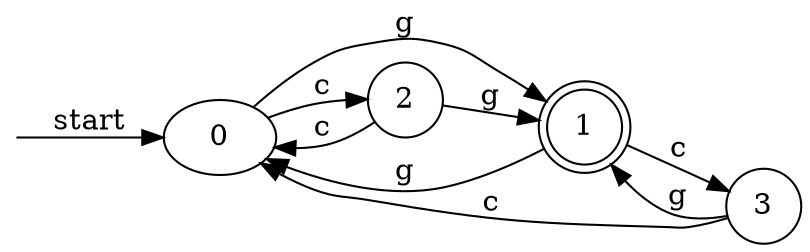 digraph dfa {
    rankdir = LR;
    __start [style = invis, shape = point];
    __start -> "0" [ label = "start" ];
    node [shape = doublecircle]; "1"
    node [shape = circle];
    "0" -> "2" [ label = "c" ];
    "0" -> "1" [ label = "g" ];
    "1" -> "3" [ label = "c" ];
    "1" -> "0" [ label = "g" ];
    "2" -> "0" [ label = "c" ];
    "2" -> "1" [ label = "g" ];
    "3" -> "0" [ label = "c" ];
    "3" -> "1" [ label = "g" ];
}
